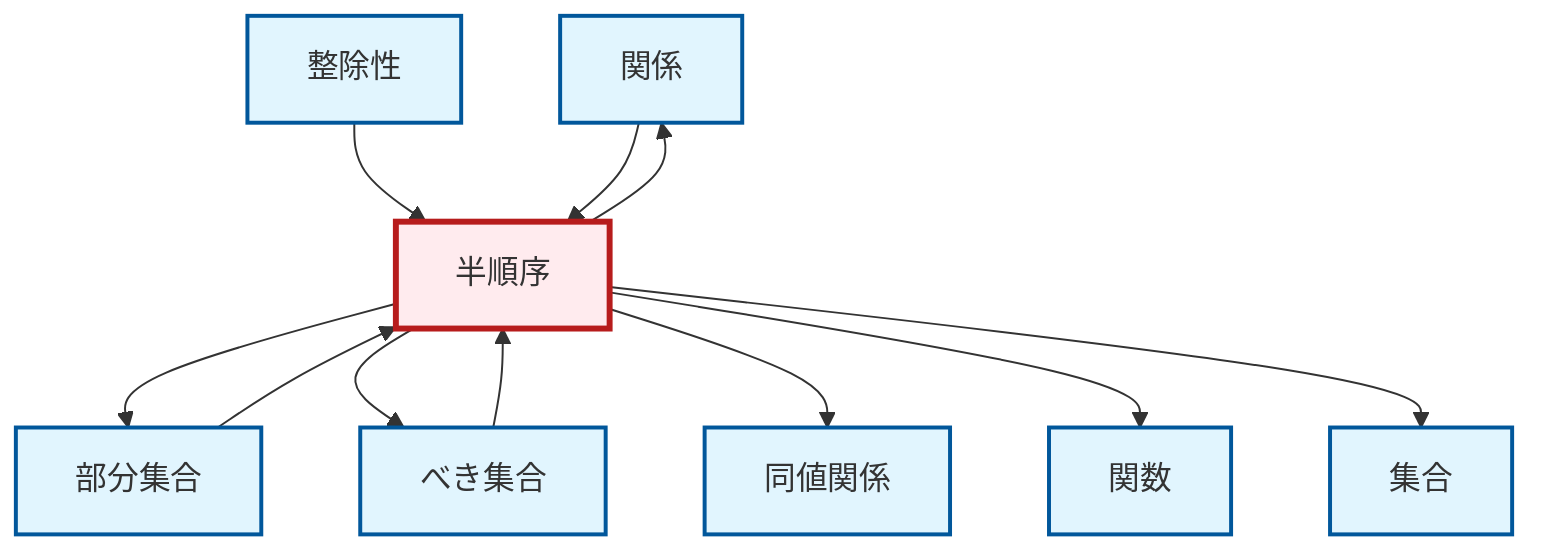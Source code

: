 graph TD
    classDef definition fill:#e1f5fe,stroke:#01579b,stroke-width:2px
    classDef theorem fill:#f3e5f5,stroke:#4a148c,stroke-width:2px
    classDef axiom fill:#fff3e0,stroke:#e65100,stroke-width:2px
    classDef example fill:#e8f5e9,stroke:#1b5e20,stroke-width:2px
    classDef current fill:#ffebee,stroke:#b71c1c,stroke-width:3px
    def-relation["関係"]:::definition
    def-subset["部分集合"]:::definition
    def-function["関数"]:::definition
    def-power-set["べき集合"]:::definition
    def-partial-order["半順序"]:::definition
    def-equivalence-relation["同値関係"]:::definition
    def-divisibility["整除性"]:::definition
    def-set["集合"]:::definition
    def-power-set --> def-partial-order
    def-subset --> def-partial-order
    def-partial-order --> def-relation
    def-partial-order --> def-subset
    def-partial-order --> def-power-set
    def-partial-order --> def-equivalence-relation
    def-divisibility --> def-partial-order
    def-partial-order --> def-function
    def-partial-order --> def-set
    def-relation --> def-partial-order
    class def-partial-order current